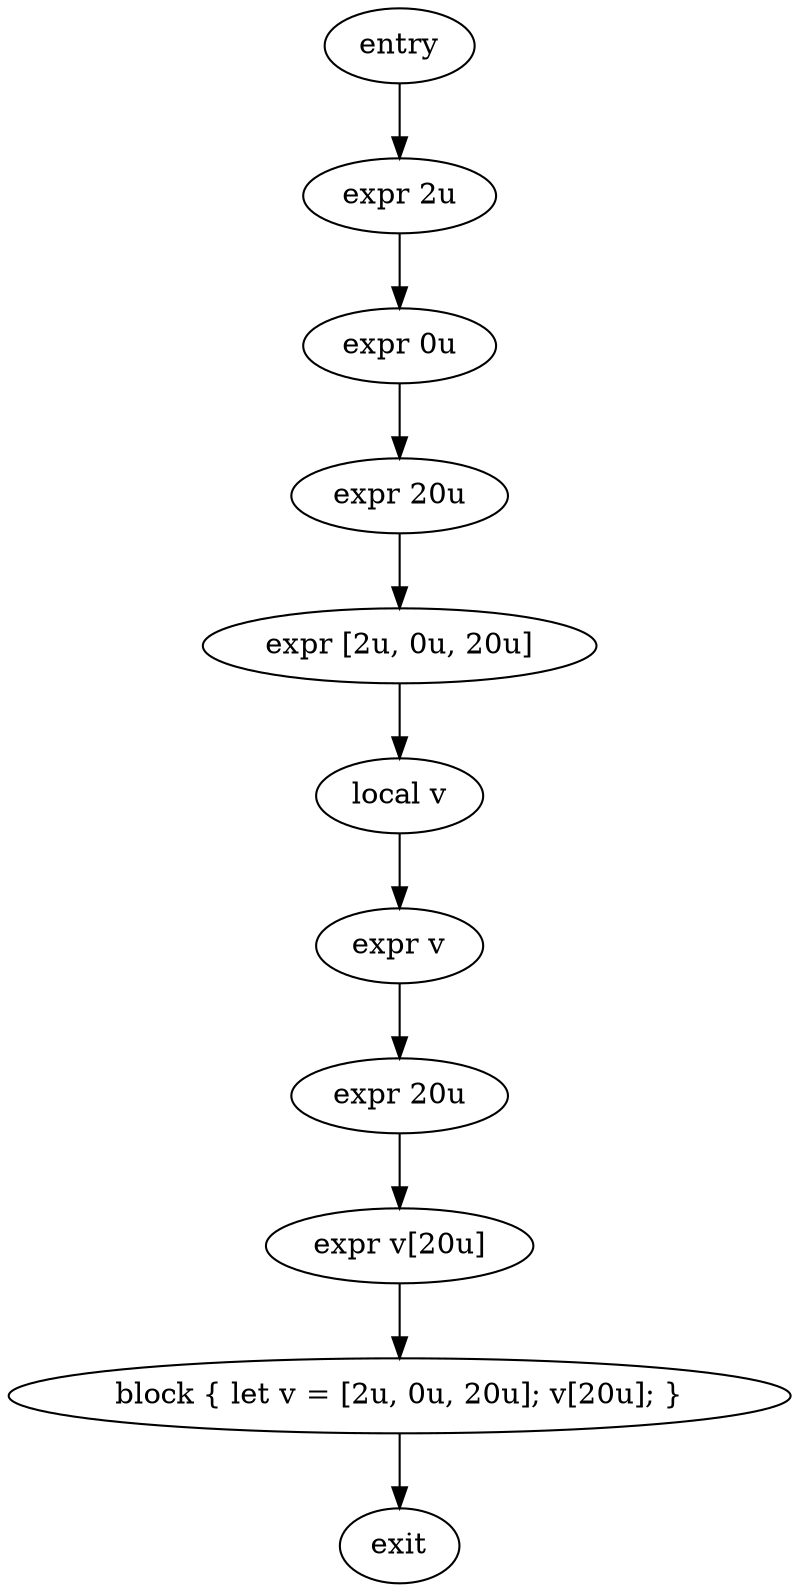 digraph block {
    N0[label="entry"];
    N1[label="exit"];
    N2[label="expr 2u"];
    N3[label="expr 0u"];
    N4[label="expr 20u"];
    N5[label="expr [2u, 0u, 20u]"];
    N6[label="local v"];
    N7[label="expr v"];
    N8[label="expr 20u"];
    N9[label="expr v[20u]"];
    N10[label="block { let v = [2u, 0u, 20u]; v[20u]; }"];
    N0 -> N2;
    N2 -> N3;
    N3 -> N4;
    N4 -> N5;
    N5 -> N6;
    N6 -> N7;
    N7 -> N8;
    N8 -> N9;
    N9 -> N10;
    N10 -> N1;
}
